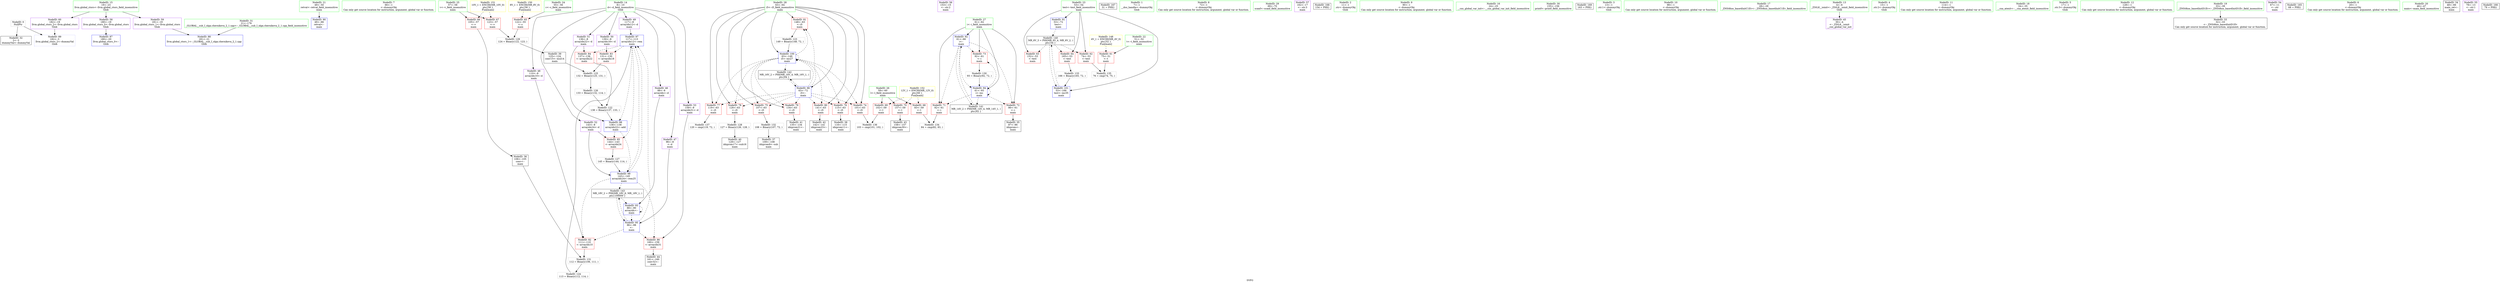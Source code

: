 digraph "SVFG" {
	label="SVFG";

	Node0x563a83e8f020 [shape=record,color=grey,label="{NodeID: 0\nNullPtr}"];
	Node0x563a83e8f020 -> Node0x563a83e90380[style=solid];
	Node0x563a83e8f020 -> Node0x563a83e94340[style=solid];
	Node0x563a83e94440 [shape=record,color=blue,label="{NodeID: 90\n49\<--66\nretval\<--\nmain\n}"];
	Node0x563a83e7b570 [shape=record,color=green,label="{NodeID: 7\n66\<--1\n\<--dummyObj\nCan only get source location for instruction, argument, global var or function.}"];
	Node0x563a83e911b0 [shape=record,color=blue,label="{NodeID: 97\n117\<--113\narrayidx12\<--rem\nmain\n}"];
	Node0x563a83e911b0 -> Node0x563a83e93e00[style=dashed];
	Node0x563a83e911b0 -> Node0x563a83e93ed0[style=dashed];
	Node0x563a83e911b0 -> Node0x563a83e93fa0[style=dashed];
	Node0x563a83e911b0 -> Node0x563a83e91280[style=dashed];
	Node0x563a83e911b0 -> Node0x563a83e91350[style=dashed];
	Node0x563a83e8f550 [shape=record,color=green,label="{NodeID: 14\n8\<--10\nd\<--d_field_insensitive\nGlob }"];
	Node0x563a83e8f550 -> Node0x563a83e90f40[style=solid];
	Node0x563a83e8f550 -> Node0x563a83e91010[style=solid];
	Node0x563a83e8f550 -> Node0x563a83e92100[style=solid];
	Node0x563a83e8f550 -> Node0x563a83e921d0[style=solid];
	Node0x563a83e8f550 -> Node0x563a83e922a0[style=solid];
	Node0x563a83e8f550 -> Node0x563a83e92370[style=solid];
	Node0x563a83e8f550 -> Node0x563a83e92440[style=solid];
	Node0x563a83e8f550 -> Node0x563a83e92510[style=solid];
	Node0x563a83e8fa00 [shape=record,color=green,label="{NodeID: 21\n49\<--50\nretval\<--retval_field_insensitive\nmain\n}"];
	Node0x563a83e8fa00 -> Node0x563a83e94440[style=solid];
	Node0x563a83e8ffb0 [shape=record,color=green,label="{NodeID: 28\n63\<--64\ni5\<--i5_field_insensitive\nmain\n}"];
	Node0x563a83e8ffb0 -> Node0x563a83e936b0[style=solid];
	Node0x563a83e8ffb0 -> Node0x563a83e93780[style=solid];
	Node0x563a83e8ffb0 -> Node0x563a83e93850[style=solid];
	Node0x563a83e8ffb0 -> Node0x563a83e93920[style=solid];
	Node0x563a83e8ffb0 -> Node0x563a83e939f0[style=solid];
	Node0x563a83e8ffb0 -> Node0x563a83e93ac0[style=solid];
	Node0x563a83e8ffb0 -> Node0x563a83e93b90[style=solid];
	Node0x563a83e8ffb0 -> Node0x563a83e93c60[style=solid];
	Node0x563a83e8ffb0 -> Node0x563a83e910e0[style=solid];
	Node0x563a83e8ffb0 -> Node0x563a83e91420[style=solid];
	Node0x563a83e90650 [shape=record,color=black,label="{NodeID: 35\n87\<--86\nidxprom\<--\nmain\n}"];
	Node0x563a83e969a0 [shape=record,color=grey,label="{NodeID: 125\n132 = Binary(125, 131, )\n}"];
	Node0x563a83e969a0 -> Node0x563a83e91900[style=solid];
	Node0x563a83e90c00 [shape=record,color=black,label="{NodeID: 42\n142\<--141\nidxprom23\<--\nmain\n}"];
	Node0x563a83e97bf0 [shape=record,color=grey,label="{NodeID: 132\n108 = Binary(107, 72, )\n}"];
	Node0x563a83e97bf0 -> Node0x563a83e907f0[style=solid];
	Node0x563a83e921d0 [shape=record,color=purple,label="{NodeID: 49\n117\<--8\narrayidx12\<--d\nmain\n}"];
	Node0x563a83e921d0 -> Node0x563a83e911b0[style=solid];
	Node0x563a83e92780 [shape=record,color=purple,label="{NodeID: 56\n153\<--15\n\<--.str.2\nmain\n}"];
	Node0x563a83e92dc0 [shape=record,color=red,label="{NodeID: 63\n152\<--53\n\<--test\nmain\n}"];
	Node0x563a83e93370 [shape=record,color=red,label="{NodeID: 70\n157\<--59\n\<--l\nmain\n}"];
	Node0x563a83e93370 -> Node0x563a83e90cd0[style=solid];
	Node0x563a83e93920 [shape=record,color=red,label="{NodeID: 77\n119\<--63\n\<--i5\nmain\n}"];
	Node0x563a83e93920 -> Node0x563a83e98370[style=solid];
	Node0x563a83ea6b00 [shape=record,color=black,label="{NodeID: 167\n31 = PHI()\n}"];
	Node0x563a83e93ed0 [shape=record,color=red,label="{NodeID: 84\n137\<--136\n\<--arrayidx22\nmain\n}"];
	Node0x563a83e93ed0 -> Node0x563a83e96520[style=solid];
	Node0x563a83e7bb70 [shape=record,color=green,label="{NodeID: 1\n7\<--1\n__dso_handle\<--dummyObj\nGlob }"];
	Node0x563a83e94510 [shape=record,color=blue,label="{NodeID: 91\n53\<--72\ntest\<--\nmain\n}"];
	Node0x563a83e94510 -> Node0x563a83e9d380[style=dashed];
	Node0x563a83e8eb00 [shape=record,color=green,label="{NodeID: 8\n72\<--1\n\<--dummyObj\nCan only get source location for instruction, argument, global var or function.}"];
	Node0x563a83e91280 [shape=record,color=blue,label="{NodeID: 98\n136\<--138\narrayidx22\<--add\nmain\n}"];
	Node0x563a83e91280 -> Node0x563a83e93fa0[style=dashed];
	Node0x563a83e91280 -> Node0x563a83e91350[style=dashed];
	Node0x563a83e8f5e0 [shape=record,color=green,label="{NodeID: 15\n19\<--23\nllvm.global_ctors\<--llvm.global_ctors_field_insensitive\nGlob }"];
	Node0x563a83e8f5e0 -> Node0x563a83e92920[style=solid];
	Node0x563a83e8f5e0 -> Node0x563a83e92a20[style=solid];
	Node0x563a83e8f5e0 -> Node0x563a83e92b20[style=solid];
	Node0x563a83e8fad0 [shape=record,color=green,label="{NodeID: 22\n51\<--52\nt\<--t_field_insensitive\nmain\n}"];
	Node0x563a83e8fad0 -> Node0x563a83e92c20[style=solid];
	Node0x563a83e90080 [shape=record,color=green,label="{NodeID: 29\n69\<--70\nscanf\<--scanf_field_insensitive\n}"];
	Node0x563a83e90720 [shape=record,color=black,label="{NodeID: 36\n106\<--105\nconv\<--\nmain\n}"];
	Node0x563a83e90720 -> Node0x563a83e97af0[style=solid];
	Node0x563a83e91900 [shape=record,color=grey,label="{NodeID: 126\n133 = Binary(132, 114, )\n}"];
	Node0x563a83e91900 -> Node0x563a83e96520[style=solid];
	Node0x563a83e90cd0 [shape=record,color=black,label="{NodeID: 43\n158\<--157\nidxprom30\<--\nmain\n}"];
	Node0x563a83e97d70 [shape=record,color=grey,label="{NodeID: 133\n166 = Binary(165, 72, )\n}"];
	Node0x563a83e97d70 -> Node0x563a83e914f0[style=solid];
	Node0x563a83e922a0 [shape=record,color=purple,label="{NodeID: 50\n130\<--8\narrayidx18\<--d\nmain\n}"];
	Node0x563a83e922a0 -> Node0x563a83e93e00[style=solid];
	Node0x563a83e9d380 [shape=record,color=black,label="{NodeID: 140\nMR_6V_3 = PHI(MR_6V_4, MR_6V_2, )\npts\{54 \}\n}"];
	Node0x563a83e9d380 -> Node0x563a83e92cf0[style=dashed];
	Node0x563a83e9d380 -> Node0x563a83e92dc0[style=dashed];
	Node0x563a83e9d380 -> Node0x563a83e92e90[style=dashed];
	Node0x563a83e9d380 -> Node0x563a83e914f0[style=dashed];
	Node0x563a83e92850 [shape=record,color=purple,label="{NodeID: 57\n162\<--17\n\<--.str.3\nmain\n}"];
	Node0x563a83e92e90 [shape=record,color=red,label="{NodeID: 64\n165\<--53\n\<--test\nmain\n}"];
	Node0x563a83e92e90 -> Node0x563a83e97d70[style=solid];
	Node0x563a83e93440 [shape=record,color=red,label="{NodeID: 71\n82\<--61\n\<--i\nmain\n}"];
	Node0x563a83e93440 -> Node0x563a83e97ef0[style=solid];
	Node0x563a83e939f0 [shape=record,color=red,label="{NodeID: 78\n126\<--63\n\<--i5\nmain\n}"];
	Node0x563a83e939f0 -> Node0x563a83e91c00[style=solid];
	Node0x563a83ea6c00 [shape=record,color=black,label="{NodeID: 168\n154 = PHI()\n}"];
	Node0x563a83e93fa0 [shape=record,color=red,label="{NodeID: 85\n144\<--143\n\<--arrayidx24\nmain\n}"];
	Node0x563a83e93fa0 -> Node0x563a83e91a80[style=solid];
	Node0x563a83e7a360 [shape=record,color=green,label="{NodeID: 2\n11\<--1\n.str\<--dummyObj\nGlob }"];
	Node0x563a83e945e0 [shape=record,color=blue,label="{NodeID: 92\n61\<--66\ni\<--\nmain\n}"];
	Node0x563a83e945e0 -> Node0x563a83e93440[style=dashed];
	Node0x563a83e945e0 -> Node0x563a83e93510[style=dashed];
	Node0x563a83e945e0 -> Node0x563a83e935e0[style=dashed];
	Node0x563a83e945e0 -> Node0x563a83e94780[style=dashed];
	Node0x563a83e945e0 -> Node0x563a83e9d880[style=dashed];
	Node0x563a83e8eb90 [shape=record,color=green,label="{NodeID: 9\n90\<--1\n\<--dummyObj\nCan only get source location for instruction, argument, global var or function.}"];
	Node0x563a83e91350 [shape=record,color=blue,label="{NodeID: 99\n143\<--145\narrayidx24\<--rem25\nmain\n}"];
	Node0x563a83e91350 -> Node0x563a83e93d30[style=dashed];
	Node0x563a83e91350 -> Node0x563a83e94070[style=dashed];
	Node0x563a83e91350 -> Node0x563a83e911b0[style=dashed];
	Node0x563a83e91350 -> Node0x563a83e9e280[style=dashed];
	Node0x563a83e8f670 [shape=record,color=green,label="{NodeID: 16\n24\<--25\n__cxx_global_var_init\<--__cxx_global_var_init_field_insensitive\n}"];
	Node0x563a83e8fba0 [shape=record,color=green,label="{NodeID: 23\n53\<--54\ntest\<--test_field_insensitive\nmain\n}"];
	Node0x563a83e8fba0 -> Node0x563a83e92cf0[style=solid];
	Node0x563a83e8fba0 -> Node0x563a83e92dc0[style=solid];
	Node0x563a83e8fba0 -> Node0x563a83e92e90[style=solid];
	Node0x563a83e8fba0 -> Node0x563a83e94510[style=solid];
	Node0x563a83e8fba0 -> Node0x563a83e914f0[style=solid];
	Node0x563a83e90180 [shape=record,color=green,label="{NodeID: 30\n155\<--156\nprintf\<--printf_field_insensitive\n}"];
	Node0x563a83e907f0 [shape=record,color=black,label="{NodeID: 37\n109\<--108\nidxprom9\<--sub\nmain\n}"];
	Node0x563a83e91a80 [shape=record,color=grey,label="{NodeID: 127\n145 = Binary(144, 114, )\n}"];
	Node0x563a83e91a80 -> Node0x563a83e91350[style=solid];
	Node0x563a83e90da0 [shape=record,color=black,label="{NodeID: 44\n161\<--160\nconv32\<--\nmain\n}"];
	Node0x563a83e97ef0 [shape=record,color=grey,label="{NodeID: 134\n84 = cmp(82, 83, )\n}"];
	Node0x563a83e92370 [shape=record,color=purple,label="{NodeID: 51\n136\<--8\narrayidx22\<--d\nmain\n}"];
	Node0x563a83e92370 -> Node0x563a83e93ed0[style=solid];
	Node0x563a83e92370 -> Node0x563a83e91280[style=solid];
	Node0x563a83e9d880 [shape=record,color=black,label="{NodeID: 141\nMR_14V_2 = PHI(MR_14V_4, MR_14V_1, )\npts\{62 \}\n}"];
	Node0x563a83e9d880 -> Node0x563a83e945e0[style=dashed];
	Node0x563a83e92920 [shape=record,color=purple,label="{NodeID: 58\n180\<--19\nllvm.global_ctors_0\<--llvm.global_ctors\nGlob }"];
	Node0x563a83e92920 -> Node0x563a83e94140[style=solid];
	Node0x563a83ea01a0 [shape=record,color=yellow,style=double,label="{NodeID: 148\n4V_1 = ENCHI(MR_4V_0)\npts\{52 \}\nFun[main]}"];
	Node0x563a83ea01a0 -> Node0x563a83e92c20[style=dashed];
	Node0x563a83e92f60 [shape=record,color=red,label="{NodeID: 65\n122\<--55\n\<--c\nmain\n}"];
	Node0x563a83e92f60 -> Node0x563a83e91d80[style=solid];
	Node0x563a83e93510 [shape=record,color=red,label="{NodeID: 72\n86\<--61\n\<--i\nmain\n}"];
	Node0x563a83e93510 -> Node0x563a83e90650[style=solid];
	Node0x563a83e93ac0 [shape=record,color=red,label="{NodeID: 79\n134\<--63\n\<--i5\nmain\n}"];
	Node0x563a83e93ac0 -> Node0x563a83e90b30[style=solid];
	Node0x563a83ea6d00 [shape=record,color=black,label="{NodeID: 169\n163 = PHI()\n}"];
	Node0x563a83e94070 [shape=record,color=red,label="{NodeID: 86\n160\<--159\n\<--arrayidx31\nmain\n}"];
	Node0x563a83e94070 -> Node0x563a83e90da0[style=solid];
	Node0x563a83e7b6a0 [shape=record,color=green,label="{NodeID: 3\n13\<--1\n.str.1\<--dummyObj\nGlob }"];
	Node0x563a83e946b0 [shape=record,color=blue,label="{NodeID: 93\n88\<--90\narrayidx\<--\nmain\n}"];
	Node0x563a83e946b0 -> Node0x563a83e946b0[style=dashed];
	Node0x563a83e946b0 -> Node0x563a83e94850[style=dashed];
	Node0x563a83e7bc60 [shape=record,color=green,label="{NodeID: 10\n98\<--1\n\<--dummyObj\nCan only get source location for instruction, argument, global var or function.}"];
	Node0x563a83e91420 [shape=record,color=blue,label="{NodeID: 100\n63\<--149\ni5\<--inc27\nmain\n}"];
	Node0x563a83e91420 -> Node0x563a83e936b0[style=dashed];
	Node0x563a83e91420 -> Node0x563a83e93780[style=dashed];
	Node0x563a83e91420 -> Node0x563a83e93850[style=dashed];
	Node0x563a83e91420 -> Node0x563a83e93920[style=dashed];
	Node0x563a83e91420 -> Node0x563a83e939f0[style=dashed];
	Node0x563a83e91420 -> Node0x563a83e93ac0[style=dashed];
	Node0x563a83e91420 -> Node0x563a83e93b90[style=dashed];
	Node0x563a83e91420 -> Node0x563a83e93c60[style=dashed];
	Node0x563a83e91420 -> Node0x563a83e91420[style=dashed];
	Node0x563a83e91420 -> Node0x563a83e9dd80[style=dashed];
	Node0x563a83e8f700 [shape=record,color=green,label="{NodeID: 17\n28\<--29\n_ZNSt8ios_base4InitC1Ev\<--_ZNSt8ios_base4InitC1Ev_field_insensitive\n}"];
	Node0x563a83e8fc70 [shape=record,color=green,label="{NodeID: 24\n55\<--56\nc\<--c_field_insensitive\nmain\n}"];
	Node0x563a83e8fc70 -> Node0x563a83e92f60[style=solid];
	Node0x563a83e90280 [shape=record,color=green,label="{NodeID: 31\n21\<--176\n_GLOBAL__sub_I_olga.chernikova_2_1.cpp\<--_GLOBAL__sub_I_olga.chernikova_2_1.cpp_field_insensitive\n}"];
	Node0x563a83e90280 -> Node0x563a83e94240[style=solid];
	Node0x563a83e908c0 [shape=record,color=black,label="{NodeID: 38\n116\<--115\nidxprom11\<--\nmain\n}"];
	Node0x563a83e91c00 [shape=record,color=grey,label="{NodeID: 128\n127 = Binary(126, 128, )\n}"];
	Node0x563a83e91c00 -> Node0x563a83e90a60[style=solid];
	Node0x563a83e90e70 [shape=record,color=purple,label="{NodeID: 45\n30\<--4\n\<--_ZStL8__ioinit\n__cxx_global_var_init\n}"];
	Node0x563a83e98070 [shape=record,color=grey,label="{NodeID: 135\n76 = cmp(74, 75, )\n}"];
	Node0x563a83e92440 [shape=record,color=purple,label="{NodeID: 52\n143\<--8\narrayidx24\<--d\nmain\n}"];
	Node0x563a83e92440 -> Node0x563a83e93fa0[style=solid];
	Node0x563a83e92440 -> Node0x563a83e91350[style=solid];
	Node0x563a83e9dd80 [shape=record,color=black,label="{NodeID: 142\nMR_16V_2 = PHI(MR_16V_4, MR_16V_1, )\npts\{64 \}\n}"];
	Node0x563a83e9dd80 -> Node0x563a83e910e0[style=dashed];
	Node0x563a83e92a20 [shape=record,color=purple,label="{NodeID: 59\n181\<--19\nllvm.global_ctors_1\<--llvm.global_ctors\nGlob }"];
	Node0x563a83e92a20 -> Node0x563a83e94240[style=solid];
	Node0x563a83e93030 [shape=record,color=red,label="{NodeID: 66\n105\<--57\n\<--v\nmain\n}"];
	Node0x563a83e93030 -> Node0x563a83e90720[style=solid];
	Node0x563a83e935e0 [shape=record,color=red,label="{NodeID: 73\n92\<--61\n\<--i\nmain\n}"];
	Node0x563a83e935e0 -> Node0x563a83e91f00[style=solid];
	Node0x563a83e93b90 [shape=record,color=red,label="{NodeID: 80\n141\<--63\n\<--i5\nmain\n}"];
	Node0x563a83e93b90 -> Node0x563a83e90c00[style=solid];
	Node0x563a83e94140 [shape=record,color=blue,label="{NodeID: 87\n180\<--20\nllvm.global_ctors_0\<--\nGlob }"];
	Node0x563a83e7b870 [shape=record,color=green,label="{NodeID: 4\n15\<--1\n.str.2\<--dummyObj\nGlob }"];
	Node0x563a83e94780 [shape=record,color=blue,label="{NodeID: 94\n61\<--93\ni\<--inc\nmain\n}"];
	Node0x563a83e94780 -> Node0x563a83e93440[style=dashed];
	Node0x563a83e94780 -> Node0x563a83e93510[style=dashed];
	Node0x563a83e94780 -> Node0x563a83e935e0[style=dashed];
	Node0x563a83e94780 -> Node0x563a83e94780[style=dashed];
	Node0x563a83e94780 -> Node0x563a83e9d880[style=dashed];
	Node0x563a83e7bd30 [shape=record,color=green,label="{NodeID: 11\n114\<--1\n\<--dummyObj\nCan only get source location for instruction, argument, global var or function.}"];
	Node0x563a83e914f0 [shape=record,color=blue,label="{NodeID: 101\n53\<--166\ntest\<--inc35\nmain\n}"];
	Node0x563a83e914f0 -> Node0x563a83e9d380[style=dashed];
	Node0x563a83e8f790 [shape=record,color=green,label="{NodeID: 18\n34\<--35\n__cxa_atexit\<--__cxa_atexit_field_insensitive\n}"];
	Node0x563a83e8fd40 [shape=record,color=green,label="{NodeID: 25\n57\<--58\nv\<--v_field_insensitive\nmain\n}"];
	Node0x563a83e8fd40 -> Node0x563a83e93030[style=solid];
	Node0x563a83e8fd40 -> Node0x563a83e93100[style=solid];
	Node0x563a83e90380 [shape=record,color=black,label="{NodeID: 32\n2\<--3\ndummyVal\<--dummyVal\n}"];
	Node0x563a83e96520 [shape=record,color=grey,label="{NodeID: 122\n138 = Binary(137, 133, )\n}"];
	Node0x563a83e96520 -> Node0x563a83e91280[style=solid];
	Node0x563a83e90990 [shape=record,color=black,label="{NodeID: 39\n125\<--124\nconv15\<--mul14\nmain\n}"];
	Node0x563a83e90990 -> Node0x563a83e969a0[style=solid];
	Node0x563a83e91d80 [shape=record,color=grey,label="{NodeID: 129\n124 = Binary(122, 123, )\n}"];
	Node0x563a83e91d80 -> Node0x563a83e90990[style=solid];
	Node0x563a83e90f40 [shape=record,color=purple,label="{NodeID: 46\n88\<--8\narrayidx\<--d\nmain\n}"];
	Node0x563a83e90f40 -> Node0x563a83e946b0[style=solid];
	Node0x563a83e981f0 [shape=record,color=grey,label="{NodeID: 136\n103 = cmp(101, 102, )\n}"];
	Node0x563a83e92510 [shape=record,color=purple,label="{NodeID: 53\n159\<--8\narrayidx31\<--d\nmain\n}"];
	Node0x563a83e92510 -> Node0x563a83e94070[style=solid];
	Node0x563a83e9e280 [shape=record,color=black,label="{NodeID: 143\nMR_18V_2 = PHI(MR_18V_6, MR_18V_1, )\npts\{100000 \}\n}"];
	Node0x563a83e9e280 -> Node0x563a83e946b0[style=dashed];
	Node0x563a83e9e280 -> Node0x563a83e94850[style=dashed];
	Node0x563a83e92b20 [shape=record,color=purple,label="{NodeID: 60\n182\<--19\nllvm.global_ctors_2\<--llvm.global_ctors\nGlob }"];
	Node0x563a83e92b20 -> Node0x563a83e94340[style=solid];
	Node0x563a83ea0360 [shape=record,color=yellow,style=double,label="{NodeID: 150\n8V_1 = ENCHI(MR_8V_0)\npts\{56 \}\nFun[main]}"];
	Node0x563a83ea0360 -> Node0x563a83e92f60[style=dashed];
	Node0x563a83e93100 [shape=record,color=red,label="{NodeID: 67\n123\<--57\n\<--v\nmain\n}"];
	Node0x563a83e93100 -> Node0x563a83e91d80[style=solid];
	Node0x563a83e936b0 [shape=record,color=red,label="{NodeID: 74\n101\<--63\n\<--i5\nmain\n}"];
	Node0x563a83e936b0 -> Node0x563a83e981f0[style=solid];
	Node0x563a83e93c60 [shape=record,color=red,label="{NodeID: 81\n148\<--63\n\<--i5\nmain\n}"];
	Node0x563a83e93c60 -> Node0x563a83e966a0[style=solid];
	Node0x563a83e94240 [shape=record,color=blue,label="{NodeID: 88\n181\<--21\nllvm.global_ctors_1\<--_GLOBAL__sub_I_olga.chernikova_2_1.cpp\nGlob }"];
	Node0x563a83e7b2e0 [shape=record,color=green,label="{NodeID: 5\n17\<--1\n.str.3\<--dummyObj\nGlob }"];
	Node0x563a83e94850 [shape=record,color=blue,label="{NodeID: 95\n96\<--98\n\<--\nmain\n}"];
	Node0x563a83e94850 -> Node0x563a83e93d30[style=dashed];
	Node0x563a83e94850 -> Node0x563a83e94070[style=dashed];
	Node0x563a83e94850 -> Node0x563a83e911b0[style=dashed];
	Node0x563a83e94850 -> Node0x563a83e9e280[style=dashed];
	Node0x563a83e7be00 [shape=record,color=green,label="{NodeID: 12\n128\<--1\n\<--dummyObj\nCan only get source location for instruction, argument, global var or function.}"];
	Node0x563a83e8f860 [shape=record,color=green,label="{NodeID: 19\n33\<--39\n_ZNSt8ios_base4InitD1Ev\<--_ZNSt8ios_base4InitD1Ev_field_insensitive\n}"];
	Node0x563a83e8f860 -> Node0x563a83e90480[style=solid];
	Node0x563a83e8fe10 [shape=record,color=green,label="{NodeID: 26\n59\<--60\nl\<--l_field_insensitive\nmain\n}"];
	Node0x563a83e8fe10 -> Node0x563a83e931d0[style=solid];
	Node0x563a83e8fe10 -> Node0x563a83e932a0[style=solid];
	Node0x563a83e8fe10 -> Node0x563a83e93370[style=solid];
	Node0x563a83e90480 [shape=record,color=black,label="{NodeID: 33\n32\<--33\n\<--_ZNSt8ios_base4InitD1Ev\nCan only get source location for instruction, argument, global var or function.}"];
	Node0x563a83e966a0 [shape=record,color=grey,label="{NodeID: 123\n149 = Binary(148, 72, )\n}"];
	Node0x563a83e966a0 -> Node0x563a83e91420[style=solid];
	Node0x563a83e90a60 [shape=record,color=black,label="{NodeID: 40\n129\<--127\nidxprom17\<--sub16\nmain\n}"];
	Node0x563a83e91f00 [shape=record,color=grey,label="{NodeID: 130\n93 = Binary(92, 72, )\n}"];
	Node0x563a83e91f00 -> Node0x563a83e94780[style=solid];
	Node0x563a83e91010 [shape=record,color=purple,label="{NodeID: 47\n96\<--8\n\<--d\nmain\n}"];
	Node0x563a83e91010 -> Node0x563a83e94850[style=solid];
	Node0x563a83e98370 [shape=record,color=grey,label="{NodeID: 137\n120 = cmp(119, 72, )\n}"];
	Node0x563a83e925e0 [shape=record,color=purple,label="{NodeID: 54\n67\<--11\n\<--.str\nmain\n}"];
	Node0x563a83e92c20 [shape=record,color=red,label="{NodeID: 61\n75\<--51\n\<--t\nmain\n}"];
	Node0x563a83e92c20 -> Node0x563a83e98070[style=solid];
	Node0x563a83ea0440 [shape=record,color=yellow,style=double,label="{NodeID: 151\n10V_1 = ENCHI(MR_10V_0)\npts\{58 \}\nFun[main]}"];
	Node0x563a83ea0440 -> Node0x563a83e93030[style=dashed];
	Node0x563a83ea0440 -> Node0x563a83e93100[style=dashed];
	Node0x563a83e931d0 [shape=record,color=red,label="{NodeID: 68\n83\<--59\n\<--l\nmain\n}"];
	Node0x563a83e931d0 -> Node0x563a83e97ef0[style=solid];
	Node0x563a83e93780 [shape=record,color=red,label="{NodeID: 75\n107\<--63\n\<--i5\nmain\n}"];
	Node0x563a83e93780 -> Node0x563a83e97bf0[style=solid];
	Node0x563a83ea6900 [shape=record,color=black,label="{NodeID: 165\n68 = PHI()\n}"];
	Node0x563a83e93d30 [shape=record,color=red,label="{NodeID: 82\n111\<--110\n\<--arrayidx10\nmain\n}"];
	Node0x563a83e93d30 -> Node0x563a83e97af0[style=solid];
	Node0x563a83e94340 [shape=record,color=blue, style = dotted,label="{NodeID: 89\n182\<--3\nllvm.global_ctors_2\<--dummyVal\nGlob }"];
	Node0x563a83e7b4e0 [shape=record,color=green,label="{NodeID: 6\n20\<--1\n\<--dummyObj\nCan only get source location for instruction, argument, global var or function.}"];
	Node0x563a83e910e0 [shape=record,color=blue,label="{NodeID: 96\n63\<--72\ni5\<--\nmain\n}"];
	Node0x563a83e910e0 -> Node0x563a83e936b0[style=dashed];
	Node0x563a83e910e0 -> Node0x563a83e93780[style=dashed];
	Node0x563a83e910e0 -> Node0x563a83e93850[style=dashed];
	Node0x563a83e910e0 -> Node0x563a83e93920[style=dashed];
	Node0x563a83e910e0 -> Node0x563a83e939f0[style=dashed];
	Node0x563a83e910e0 -> Node0x563a83e93ac0[style=dashed];
	Node0x563a83e910e0 -> Node0x563a83e93b90[style=dashed];
	Node0x563a83e910e0 -> Node0x563a83e93c60[style=dashed];
	Node0x563a83e910e0 -> Node0x563a83e91420[style=dashed];
	Node0x563a83e910e0 -> Node0x563a83e9dd80[style=dashed];
	Node0x563a83e8f4c0 [shape=record,color=green,label="{NodeID: 13\n4\<--6\n_ZStL8__ioinit\<--_ZStL8__ioinit_field_insensitive\nGlob }"];
	Node0x563a83e8f4c0 -> Node0x563a83e90e70[style=solid];
	Node0x563a83e8f930 [shape=record,color=green,label="{NodeID: 20\n46\<--47\nmain\<--main_field_insensitive\n}"];
	Node0x563a83e8fee0 [shape=record,color=green,label="{NodeID: 27\n61\<--62\ni\<--i_field_insensitive\nmain\n}"];
	Node0x563a83e8fee0 -> Node0x563a83e93440[style=solid];
	Node0x563a83e8fee0 -> Node0x563a83e93510[style=solid];
	Node0x563a83e8fee0 -> Node0x563a83e935e0[style=solid];
	Node0x563a83e8fee0 -> Node0x563a83e945e0[style=solid];
	Node0x563a83e8fee0 -> Node0x563a83e94780[style=solid];
	Node0x563a83e90580 [shape=record,color=black,label="{NodeID: 34\n48\<--66\nmain_ret\<--\nmain\n}"];
	Node0x563a83e96820 [shape=record,color=grey,label="{NodeID: 124\n113 = Binary(112, 114, )\n}"];
	Node0x563a83e96820 -> Node0x563a83e911b0[style=solid];
	Node0x563a83e90b30 [shape=record,color=black,label="{NodeID: 41\n135\<--134\nidxprom21\<--\nmain\n}"];
	Node0x563a83e97af0 [shape=record,color=grey,label="{NodeID: 131\n112 = Binary(106, 111, )\n}"];
	Node0x563a83e97af0 -> Node0x563a83e96820[style=solid];
	Node0x563a83e92100 [shape=record,color=purple,label="{NodeID: 48\n110\<--8\narrayidx10\<--d\nmain\n}"];
	Node0x563a83e92100 -> Node0x563a83e93d30[style=solid];
	Node0x563a83e926b0 [shape=record,color=purple,label="{NodeID: 55\n78\<--13\n\<--.str.1\nmain\n}"];
	Node0x563a83e92cf0 [shape=record,color=red,label="{NodeID: 62\n74\<--53\n\<--test\nmain\n}"];
	Node0x563a83e92cf0 -> Node0x563a83e98070[style=solid];
	Node0x563a83ea0520 [shape=record,color=yellow,style=double,label="{NodeID: 152\n12V_1 = ENCHI(MR_12V_0)\npts\{60 \}\nFun[main]}"];
	Node0x563a83ea0520 -> Node0x563a83e931d0[style=dashed];
	Node0x563a83ea0520 -> Node0x563a83e932a0[style=dashed];
	Node0x563a83ea0520 -> Node0x563a83e93370[style=dashed];
	Node0x563a83e932a0 [shape=record,color=red,label="{NodeID: 69\n102\<--59\n\<--l\nmain\n}"];
	Node0x563a83e932a0 -> Node0x563a83e981f0[style=solid];
	Node0x563a83e93850 [shape=record,color=red,label="{NodeID: 76\n115\<--63\n\<--i5\nmain\n}"];
	Node0x563a83e93850 -> Node0x563a83e908c0[style=solid];
	Node0x563a83ea6a00 [shape=record,color=black,label="{NodeID: 166\n79 = PHI()\n}"];
	Node0x563a83e93e00 [shape=record,color=red,label="{NodeID: 83\n131\<--130\n\<--arrayidx18\nmain\n}"];
	Node0x563a83e93e00 -> Node0x563a83e969a0[style=solid];
}
